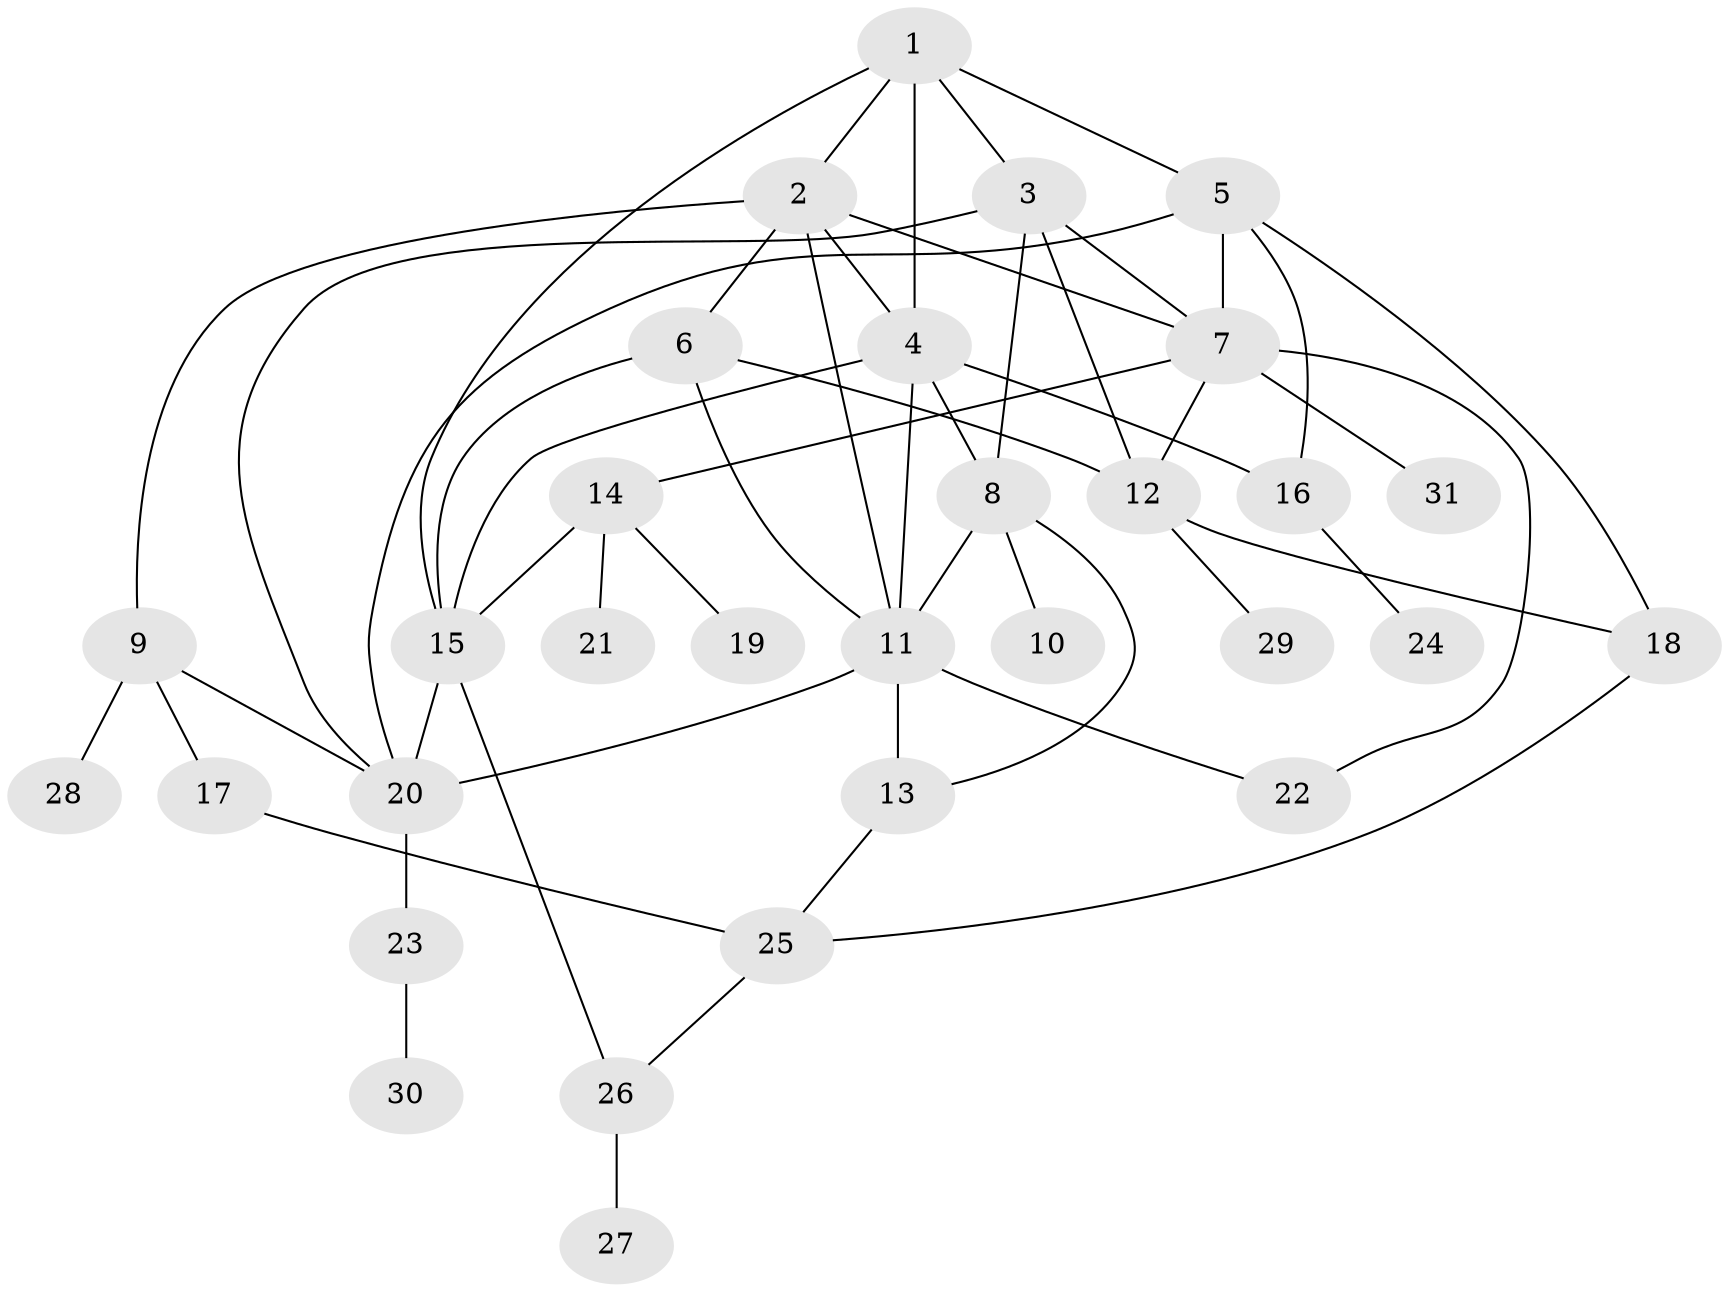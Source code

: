 // original degree distribution, {4: 0.14516129032258066, 7: 0.04838709677419355, 5: 0.0967741935483871, 3: 0.22580645161290322, 1: 0.20967741935483872, 2: 0.25806451612903225, 6: 0.016129032258064516}
// Generated by graph-tools (version 1.1) at 2025/34/03/09/25 02:34:22]
// undirected, 31 vertices, 53 edges
graph export_dot {
graph [start="1"]
  node [color=gray90,style=filled];
  1;
  2;
  3;
  4;
  5;
  6;
  7;
  8;
  9;
  10;
  11;
  12;
  13;
  14;
  15;
  16;
  17;
  18;
  19;
  20;
  21;
  22;
  23;
  24;
  25;
  26;
  27;
  28;
  29;
  30;
  31;
  1 -- 2 [weight=1.0];
  1 -- 3 [weight=1.0];
  1 -- 4 [weight=1.0];
  1 -- 5 [weight=1.0];
  1 -- 15 [weight=1.0];
  2 -- 4 [weight=1.0];
  2 -- 6 [weight=1.0];
  2 -- 7 [weight=1.0];
  2 -- 9 [weight=1.0];
  2 -- 11 [weight=1.0];
  3 -- 7 [weight=1.0];
  3 -- 8 [weight=1.0];
  3 -- 12 [weight=1.0];
  3 -- 20 [weight=1.0];
  4 -- 8 [weight=1.0];
  4 -- 11 [weight=1.0];
  4 -- 15 [weight=1.0];
  4 -- 16 [weight=1.0];
  5 -- 7 [weight=3.0];
  5 -- 16 [weight=1.0];
  5 -- 18 [weight=1.0];
  5 -- 20 [weight=1.0];
  6 -- 11 [weight=1.0];
  6 -- 12 [weight=1.0];
  6 -- 15 [weight=1.0];
  7 -- 12 [weight=1.0];
  7 -- 14 [weight=1.0];
  7 -- 22 [weight=1.0];
  7 -- 31 [weight=1.0];
  8 -- 10 [weight=1.0];
  8 -- 11 [weight=1.0];
  8 -- 13 [weight=1.0];
  9 -- 17 [weight=2.0];
  9 -- 20 [weight=1.0];
  9 -- 28 [weight=1.0];
  11 -- 13 [weight=1.0];
  11 -- 20 [weight=2.0];
  11 -- 22 [weight=1.0];
  12 -- 18 [weight=1.0];
  12 -- 29 [weight=1.0];
  13 -- 25 [weight=1.0];
  14 -- 15 [weight=1.0];
  14 -- 19 [weight=1.0];
  14 -- 21 [weight=1.0];
  15 -- 20 [weight=1.0];
  15 -- 26 [weight=1.0];
  16 -- 24 [weight=1.0];
  17 -- 25 [weight=1.0];
  18 -- 25 [weight=1.0];
  20 -- 23 [weight=1.0];
  23 -- 30 [weight=1.0];
  25 -- 26 [weight=1.0];
  26 -- 27 [weight=1.0];
}
